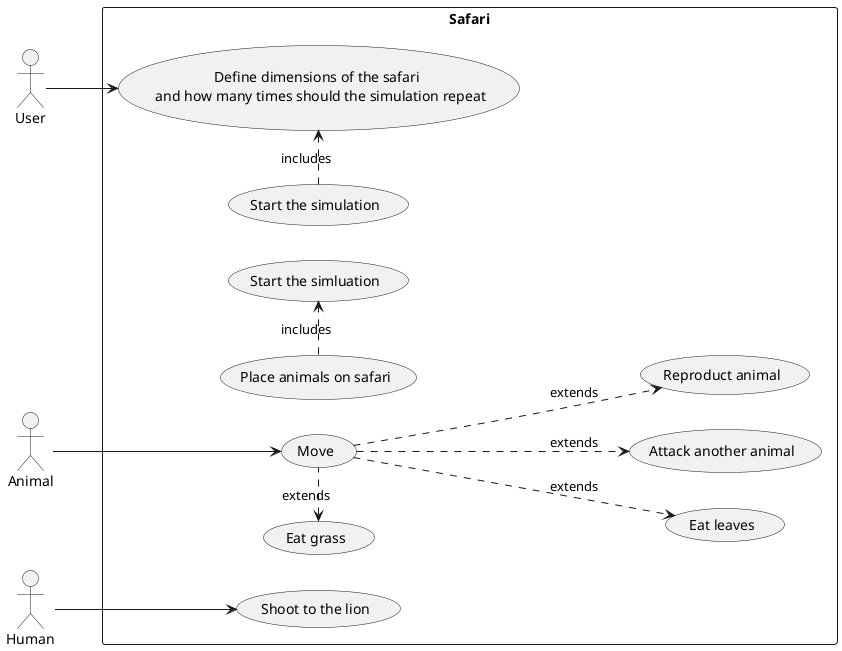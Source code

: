 @startuml
left to right direction
skinparam packageStyle rect

:User: as user
:Animal: as animal
:Human: as human

rectangle "Safari"{
    user --> (Define dimensions of the safari \n and how many times should the simulation repeat)

    (Define dimensions of the safari \n and how many times should the simulation repeat) <.left. (Start the simulation): includes
    (Start the simluation) <.left. (Place animals on safari): includes


    animal --> (Move)
    (Move) .left.> (Eat grass): extends
    (Move) .down.> (Eat leaves): extends
    (Move) ..> (Attack another animal): extends
    (Move) ..> (Reproduct animal): extends

    human --> (Shoot to the lion)

}
@enduml